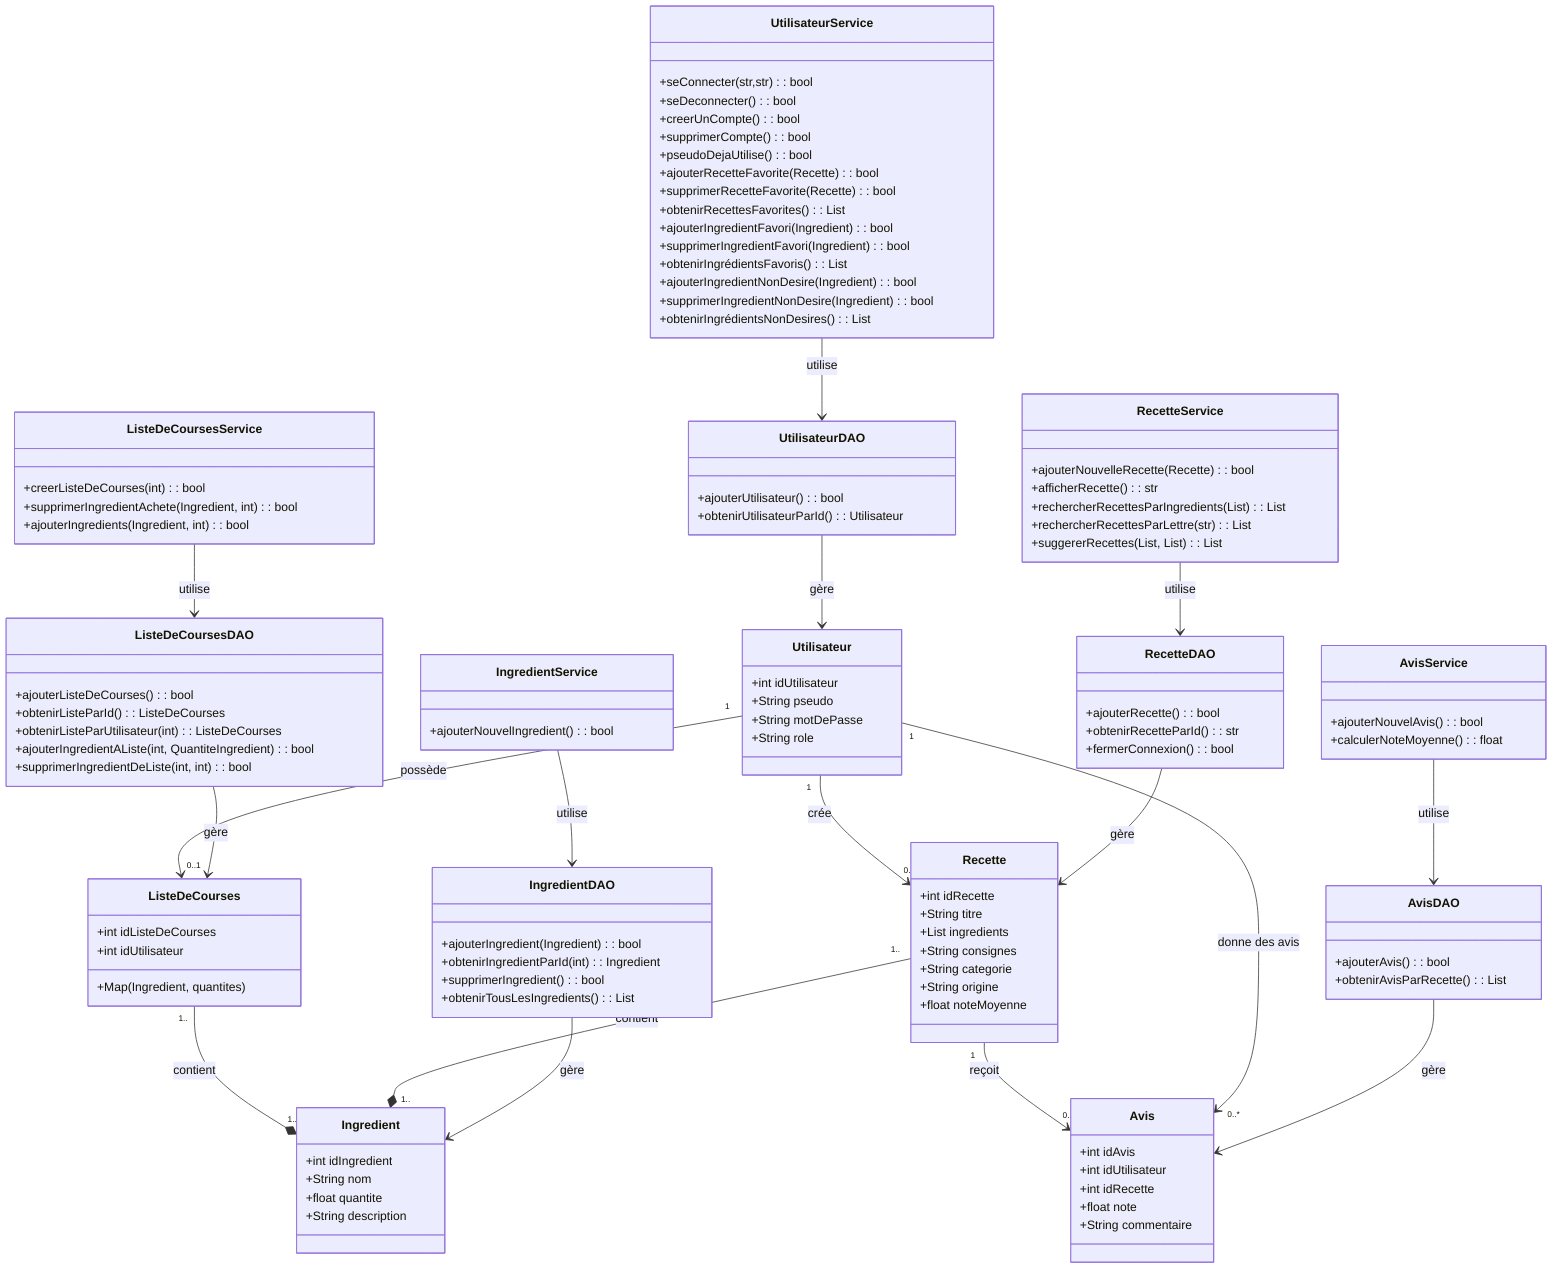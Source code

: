 classDiagram
    class Recette {
        +int idRecette
        +String titre
        +List<Ingredients> ingredients
        +String consignes
        +String categorie
        +String origine
        +float noteMoyenne
    }

    class Ingredient {
        +int idIngredient
        +String nom
        +float quantite
        +String description
    }

    class Utilisateur {
        +int idUtilisateur
        +String pseudo
        +String motDePasse
        +String role
    }

    class ListeDeCourses {
        +int idListeDeCourses
        +int idUtilisateur
        +Map<Ingredient, float> (Ingredient, quantites)
    }

    class Avis {
        +int idAvis
        +int idUtilisateur
        +int idRecette
        +float note
        +String commentaire
    }

    %% DAO and Service classes

    class RecetteDAO {
        +ajouterRecette() : bool
        +obtenirRecetteParId() : str
        +fermerConnexion() : bool
    }

    class RecetteService {
        +ajouterNouvelleRecette(Recette) : bool
        +afficherRecette() : str
        +rechercherRecettesParIngredients(List<Ingredient>) : List<Recette>
        +rechercherRecettesParLettre(str) : List<Recette>
        +suggererRecettes(List<Ingredient>, List<Ingredient>) : List<Recette>
    }

    class IngredientDAO {
        +ajouterIngredient(Ingredient) : bool
        +obtenirIngredientParId(int) : Ingredient
        +supprimerIngredient() : bool
        +obtenirTousLesIngredients() : List<Ingredient>
    }

    class IngredientService {
        +ajouterNouvelIngredient() : bool
    }

    class UtilisateurService {
        +seConnecter(str,str) : bool
        +seDeconnecter() : bool
        +creerUnCompte() : bool
        +supprimerCompte() : bool
        +pseudoDejaUtilise() : bool
        +ajouterRecetteFavorite(Recette) : bool
        +supprimerRecetteFavorite(Recette) : bool
        +obtenirRecettesFavorites() : List<Recette> 
        +ajouterIngredientFavori(Ingredient) : bool
        +supprimerIngredientFavori(Ingredient) : bool
        +obtenirIngrédientsFavoris() : List<Ingredient> 
        +ajouterIngredientNonDesire(Ingredient) : bool
        +supprimerIngredientNonDesire(Ingredient) : bool
        +obtenirIngrédientsNonDesires() : List<Ingredient> 
    }

    class UtilisateurDAO {
        +ajouterUtilisateur() : bool
        +obtenirUtilisateurParId() : Utilisateur
    }

    class ListeDeCoursesDAO {
        +ajouterListeDeCourses() : bool
        +obtenirListeParId() : ListeDeCourses
        +obtenirListeParUtilisateur(int) : ListeDeCourses
        +ajouterIngredientAListe(int, QuantiteIngredient) : bool
        +supprimerIngredientDeListe(int, int) : bool
    }

    class ListeDeCoursesService {
        +creerListeDeCourses(int) : bool
        +supprimerIngredientAchete(Ingredient, int) : bool
        +ajouterIngredients(Ingredient, int) : bool
    }

    class AvisDAO {
        +ajouterAvis() : bool
        +obtenirAvisParRecette() : List<Avis>
    }

    class AvisService {
        +ajouterNouvelAvis() : bool
        +calculerNoteMoyenne() : float
    }

    %% Relations
    RecetteService --> RecetteDAO : utilise
    RecetteDAO --> Recette : gère

    IngredientService --> IngredientDAO : utilise
    IngredientDAO --> Ingredient : gère

    UtilisateurService --> UtilisateurDAO : utilise
    UtilisateurDAO --> Utilisateur : gère

    ListeDeCoursesService --> ListeDeCoursesDAO : utilise
    ListeDeCoursesDAO --> ListeDeCourses : gère

    AvisService --> AvisDAO : utilise
    AvisDAO --> Avis : gère

    %% Cardinalities
    Utilisateur "1" --> "0..*" Recette : crée
    Utilisateur "1" --> "0..*" Avis : donne des avis
    Utilisateur "1" --> "0..1" ListeDeCourses : possède
    Recette "1.."--* "1.." Ingredient : contient
    ListeDeCourses "1.."--* "1.." Ingredient : contient
    Recette "1" --> "0..*" Avis : reçoit